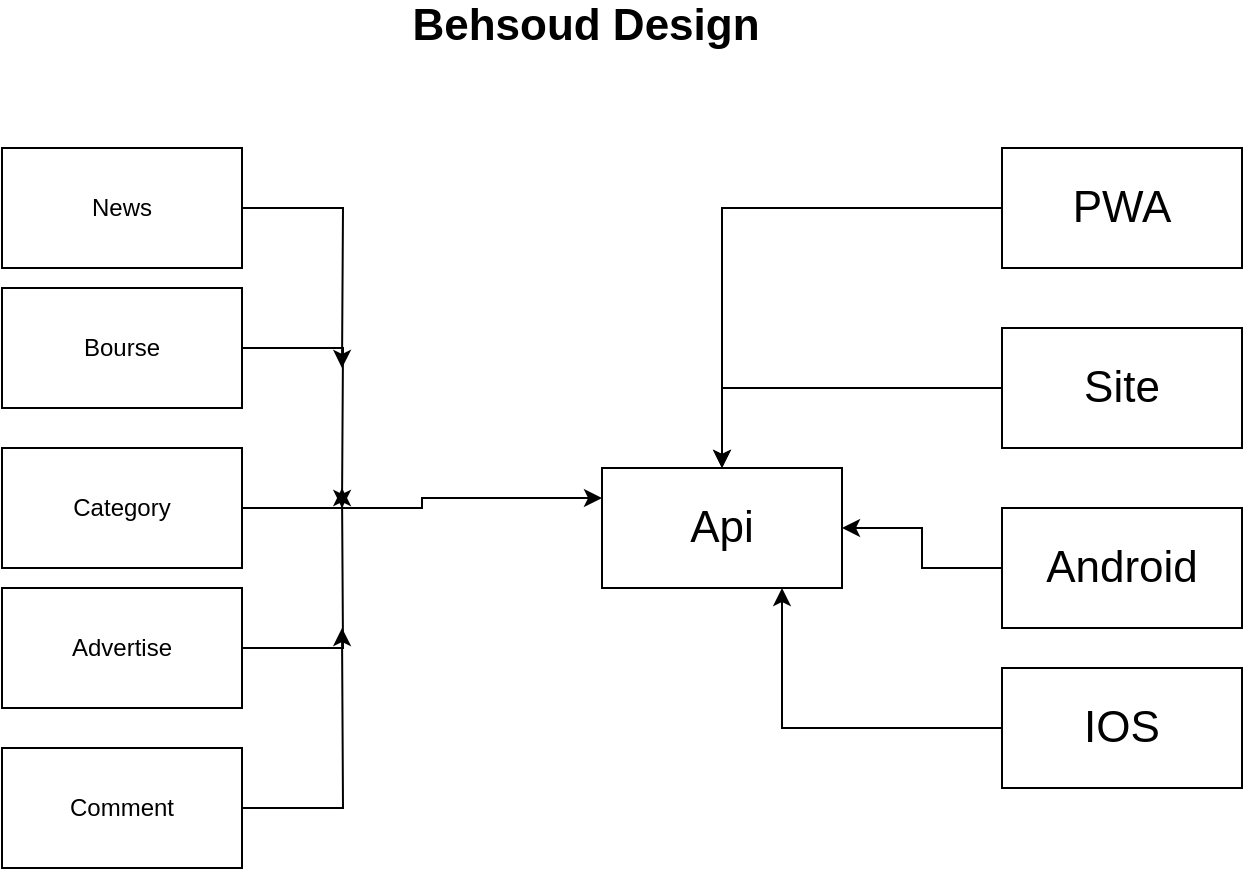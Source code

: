 <mxfile version="13.8.8" type="github">
  <diagram id="bCBapxDuqUxoXpBCAJx7" name="Page-1">
    <mxGraphModel dx="1346" dy="833" grid="1" gridSize="10" guides="1" tooltips="1" connect="1" arrows="1" fold="1" page="1" pageScale="1" pageWidth="850" pageHeight="1100" math="0" shadow="0">
      <root>
        <mxCell id="0" />
        <mxCell id="1" parent="0" />
        <mxCell id="Iw-qWTviqu6_l1WLUdal-14" style="edgeStyle=orthogonalEdgeStyle;rounded=0;orthogonalLoop=1;jettySize=auto;html=1;fontSize=22;" edge="1" parent="1" source="Iw-qWTviqu6_l1WLUdal-1">
          <mxGeometry relative="1" as="geometry">
            <mxPoint x="283.0" y="271" as="targetPoint" />
          </mxGeometry>
        </mxCell>
        <mxCell id="Iw-qWTviqu6_l1WLUdal-1" value="&lt;div&gt;News&lt;/div&gt;" style="rounded=0;whiteSpace=wrap;html=1;" vertex="1" parent="1">
          <mxGeometry x="113" y="161" width="120" height="60" as="geometry" />
        </mxCell>
        <mxCell id="Iw-qWTviqu6_l1WLUdal-13" style="edgeStyle=orthogonalEdgeStyle;rounded=0;orthogonalLoop=1;jettySize=auto;html=1;fontSize=22;" edge="1" parent="1" source="Iw-qWTviqu6_l1WLUdal-2">
          <mxGeometry relative="1" as="geometry">
            <mxPoint x="283" y="341" as="targetPoint" />
          </mxGeometry>
        </mxCell>
        <mxCell id="Iw-qWTviqu6_l1WLUdal-2" value="Bourse" style="rounded=0;whiteSpace=wrap;html=1;" vertex="1" parent="1">
          <mxGeometry x="113" y="231" width="120" height="60" as="geometry" />
        </mxCell>
        <mxCell id="Iw-qWTviqu6_l1WLUdal-10" style="edgeStyle=orthogonalEdgeStyle;rounded=0;orthogonalLoop=1;jettySize=auto;html=1;fontSize=22;entryX=0;entryY=0.25;entryDx=0;entryDy=0;" edge="1" parent="1" source="Iw-qWTviqu6_l1WLUdal-3" target="Iw-qWTviqu6_l1WLUdal-7">
          <mxGeometry relative="1" as="geometry">
            <mxPoint x="283.0" y="291" as="targetPoint" />
          </mxGeometry>
        </mxCell>
        <mxCell id="Iw-qWTviqu6_l1WLUdal-3" value="Category" style="rounded=0;whiteSpace=wrap;html=1;" vertex="1" parent="1">
          <mxGeometry x="113" y="311" width="120" height="60" as="geometry" />
        </mxCell>
        <mxCell id="Iw-qWTviqu6_l1WLUdal-11" style="edgeStyle=orthogonalEdgeStyle;rounded=0;orthogonalLoop=1;jettySize=auto;html=1;fontSize=22;" edge="1" parent="1" source="Iw-qWTviqu6_l1WLUdal-4">
          <mxGeometry relative="1" as="geometry">
            <mxPoint x="283.0" y="331" as="targetPoint" />
          </mxGeometry>
        </mxCell>
        <mxCell id="Iw-qWTviqu6_l1WLUdal-4" value="Advertise" style="rounded=0;whiteSpace=wrap;html=1;" vertex="1" parent="1">
          <mxGeometry x="113" y="381" width="120" height="60" as="geometry" />
        </mxCell>
        <mxCell id="Iw-qWTviqu6_l1WLUdal-12" style="edgeStyle=orthogonalEdgeStyle;rounded=0;orthogonalLoop=1;jettySize=auto;html=1;fontSize=22;" edge="1" parent="1" source="Iw-qWTviqu6_l1WLUdal-5">
          <mxGeometry relative="1" as="geometry">
            <mxPoint x="283.0" y="401" as="targetPoint" />
          </mxGeometry>
        </mxCell>
        <mxCell id="Iw-qWTviqu6_l1WLUdal-5" value="Comment" style="rounded=0;whiteSpace=wrap;html=1;" vertex="1" parent="1">
          <mxGeometry x="113" y="461" width="120" height="60" as="geometry" />
        </mxCell>
        <mxCell id="Iw-qWTviqu6_l1WLUdal-6" value="Behsoud Design" style="text;html=1;strokeColor=none;fillColor=none;align=center;verticalAlign=middle;whiteSpace=wrap;rounded=0;fontSize=22;fontStyle=1" vertex="1" parent="1">
          <mxGeometry x="280" y="90" width="250" height="20" as="geometry" />
        </mxCell>
        <mxCell id="Iw-qWTviqu6_l1WLUdal-7" value="Api " style="rounded=0;whiteSpace=wrap;html=1;fontSize=22;" vertex="1" parent="1">
          <mxGeometry x="413" y="321" width="120" height="60" as="geometry" />
        </mxCell>
        <mxCell id="Iw-qWTviqu6_l1WLUdal-25" style="edgeStyle=orthogonalEdgeStyle;rounded=0;orthogonalLoop=1;jettySize=auto;html=1;entryX=0.5;entryY=0;entryDx=0;entryDy=0;fontSize=22;" edge="1" parent="1" source="Iw-qWTviqu6_l1WLUdal-15" target="Iw-qWTviqu6_l1WLUdal-7">
          <mxGeometry relative="1" as="geometry" />
        </mxCell>
        <mxCell id="Iw-qWTviqu6_l1WLUdal-15" value="PWA" style="rounded=0;whiteSpace=wrap;html=1;fontSize=22;" vertex="1" parent="1">
          <mxGeometry x="613" y="161" width="120" height="60" as="geometry" />
        </mxCell>
        <mxCell id="Iw-qWTviqu6_l1WLUdal-21" style="edgeStyle=orthogonalEdgeStyle;rounded=0;orthogonalLoop=1;jettySize=auto;html=1;fontSize=22;" edge="1" parent="1" source="Iw-qWTviqu6_l1WLUdal-16" target="Iw-qWTviqu6_l1WLUdal-7">
          <mxGeometry relative="1" as="geometry" />
        </mxCell>
        <mxCell id="Iw-qWTviqu6_l1WLUdal-16" value="Site" style="rounded=0;whiteSpace=wrap;html=1;fontSize=22;" vertex="1" parent="1">
          <mxGeometry x="613" y="251" width="120" height="60" as="geometry" />
        </mxCell>
        <mxCell id="Iw-qWTviqu6_l1WLUdal-26" style="edgeStyle=orthogonalEdgeStyle;rounded=0;orthogonalLoop=1;jettySize=auto;html=1;fontSize=22;" edge="1" parent="1" source="Iw-qWTviqu6_l1WLUdal-17" target="Iw-qWTviqu6_l1WLUdal-7">
          <mxGeometry relative="1" as="geometry" />
        </mxCell>
        <mxCell id="Iw-qWTviqu6_l1WLUdal-17" value="Android" style="rounded=0;whiteSpace=wrap;html=1;fontSize=22;" vertex="1" parent="1">
          <mxGeometry x="613" y="341" width="120" height="60" as="geometry" />
        </mxCell>
        <mxCell id="Iw-qWTviqu6_l1WLUdal-24" style="edgeStyle=orthogonalEdgeStyle;rounded=0;orthogonalLoop=1;jettySize=auto;html=1;entryX=0.75;entryY=1;entryDx=0;entryDy=0;fontSize=22;" edge="1" parent="1" source="Iw-qWTviqu6_l1WLUdal-18" target="Iw-qWTviqu6_l1WLUdal-7">
          <mxGeometry relative="1" as="geometry" />
        </mxCell>
        <mxCell id="Iw-qWTviqu6_l1WLUdal-18" value="IOS" style="rounded=0;whiteSpace=wrap;html=1;fontSize=22;" vertex="1" parent="1">
          <mxGeometry x="613" y="421" width="120" height="60" as="geometry" />
        </mxCell>
      </root>
    </mxGraphModel>
  </diagram>
</mxfile>
